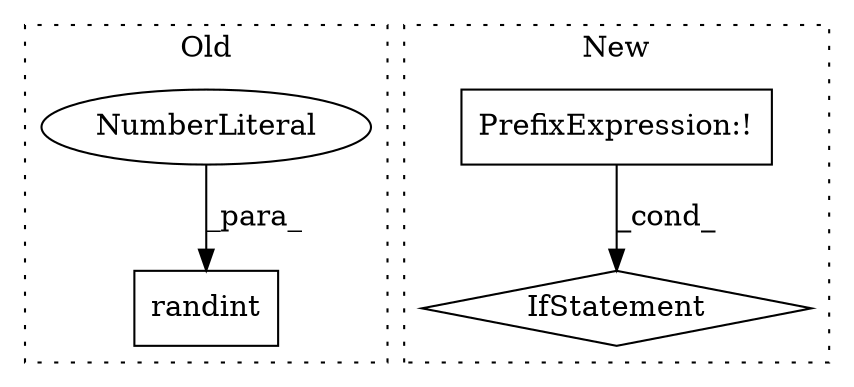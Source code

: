 digraph G {
subgraph cluster0 {
1 [label="randint" a="32" s="239,255" l="8,1" shape="box"];
4 [label="NumberLiteral" a="34" s="247" l="1" shape="ellipse"];
label = "Old";
style="dotted";
}
subgraph cluster1 {
2 [label="IfStatement" a="25" s="606,636" l="4,2" shape="diamond"];
3 [label="PrefixExpression:!" a="38" s="610" l="1" shape="box"];
label = "New";
style="dotted";
}
3 -> 2 [label="_cond_"];
4 -> 1 [label="_para_"];
}
